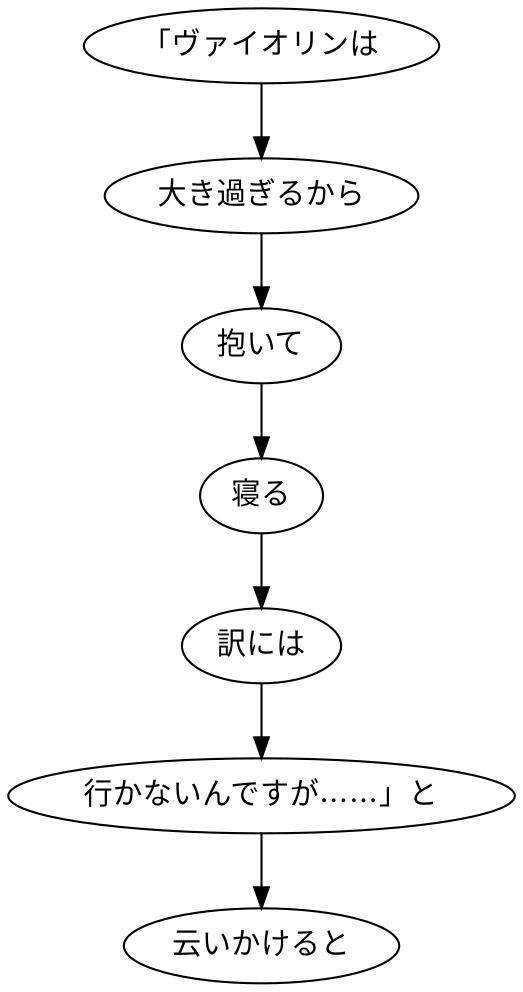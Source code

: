 digraph graph7720 {
	node0 [label="「ヴァイオリンは"];
	node1 [label="大き過ぎるから"];
	node2 [label="抱いて"];
	node3 [label="寝る"];
	node4 [label="訳には"];
	node5 [label="行かないんですが……」と"];
	node6 [label="云いかけると"];
	node0 -> node1;
	node1 -> node2;
	node2 -> node3;
	node3 -> node4;
	node4 -> node5;
	node5 -> node6;
}
